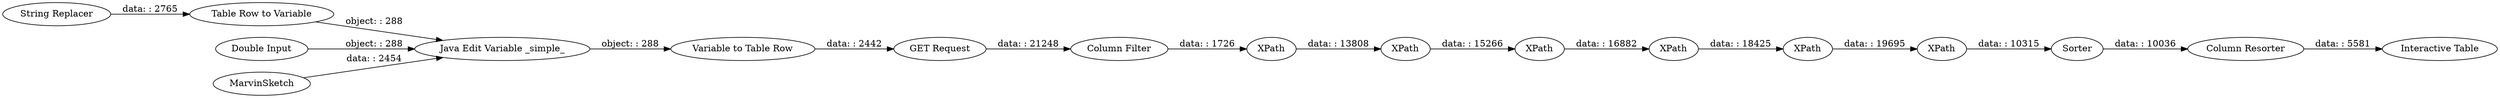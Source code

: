 digraph {
	"-2671217836872139792_857" [label="String Replacer"]
	"-2671217836872139792_887" [label=XPath]
	"-2671217836872139792_890" [label=XPath]
	"4528353789227967688_1209" [label="Double Input"]
	"4528353789227967688_870" [label="Interactive Table"]
	"-2671217836872139792_856" [label="Table Row to Variable"]
	"-2671217836872139792_852" [label="Java Edit Variable _simple_"]
	"-2671217836872139792_866" [label="GET Request"]
	"-2671217836872139792_889" [label=XPath]
	"-2671217836872139792_891" [label=XPath]
	"-2671217836872139792_886" [label=XPath]
	"4528353789227967688_1208" [label=MarvinSketch]
	"-2671217836872139792_862" [label="Variable to Table Row"]
	"-2671217836872139792_885" [label="Column Filter"]
	"-2671217836872139792_860" [label=Sorter]
	"-2671217836872139792_888" [label=XPath]
	"-2671217836872139792_859" [label="Column Resorter"]
	"4528353789227967688_1209" -> "-2671217836872139792_852" [label="object: : 288"]
	"-2671217836872139792_889" -> "-2671217836872139792_890" [label="data: : 18425"]
	"-2671217836872139792_857" -> "-2671217836872139792_856" [label="data: : 2765"]
	"-2671217836872139792_886" -> "-2671217836872139792_887" [label="data: : 13808"]
	"-2671217836872139792_888" -> "-2671217836872139792_889" [label="data: : 16882"]
	"-2671217836872139792_891" -> "-2671217836872139792_860" [label="data: : 10315"]
	"-2671217836872139792_852" -> "-2671217836872139792_862" [label="object: : 288"]
	"-2671217836872139792_866" -> "-2671217836872139792_885" [label="data: : 21248"]
	"-2671217836872139792_887" -> "-2671217836872139792_888" [label="data: : 15266"]
	"-2671217836872139792_859" -> "4528353789227967688_870" [label="data: : 5581"]
	"-2671217836872139792_890" -> "-2671217836872139792_891" [label="data: : 19695"]
	"-2671217836872139792_860" -> "-2671217836872139792_859" [label="data: : 10036"]
	"-2671217836872139792_885" -> "-2671217836872139792_886" [label="data: : 1726"]
	"-2671217836872139792_856" -> "-2671217836872139792_852" [label="object: : 288"]
	"-2671217836872139792_862" -> "-2671217836872139792_866" [label="data: : 2442"]
	"4528353789227967688_1208" -> "-2671217836872139792_852" [label="data: : 2454"]
	rankdir=LR
}
